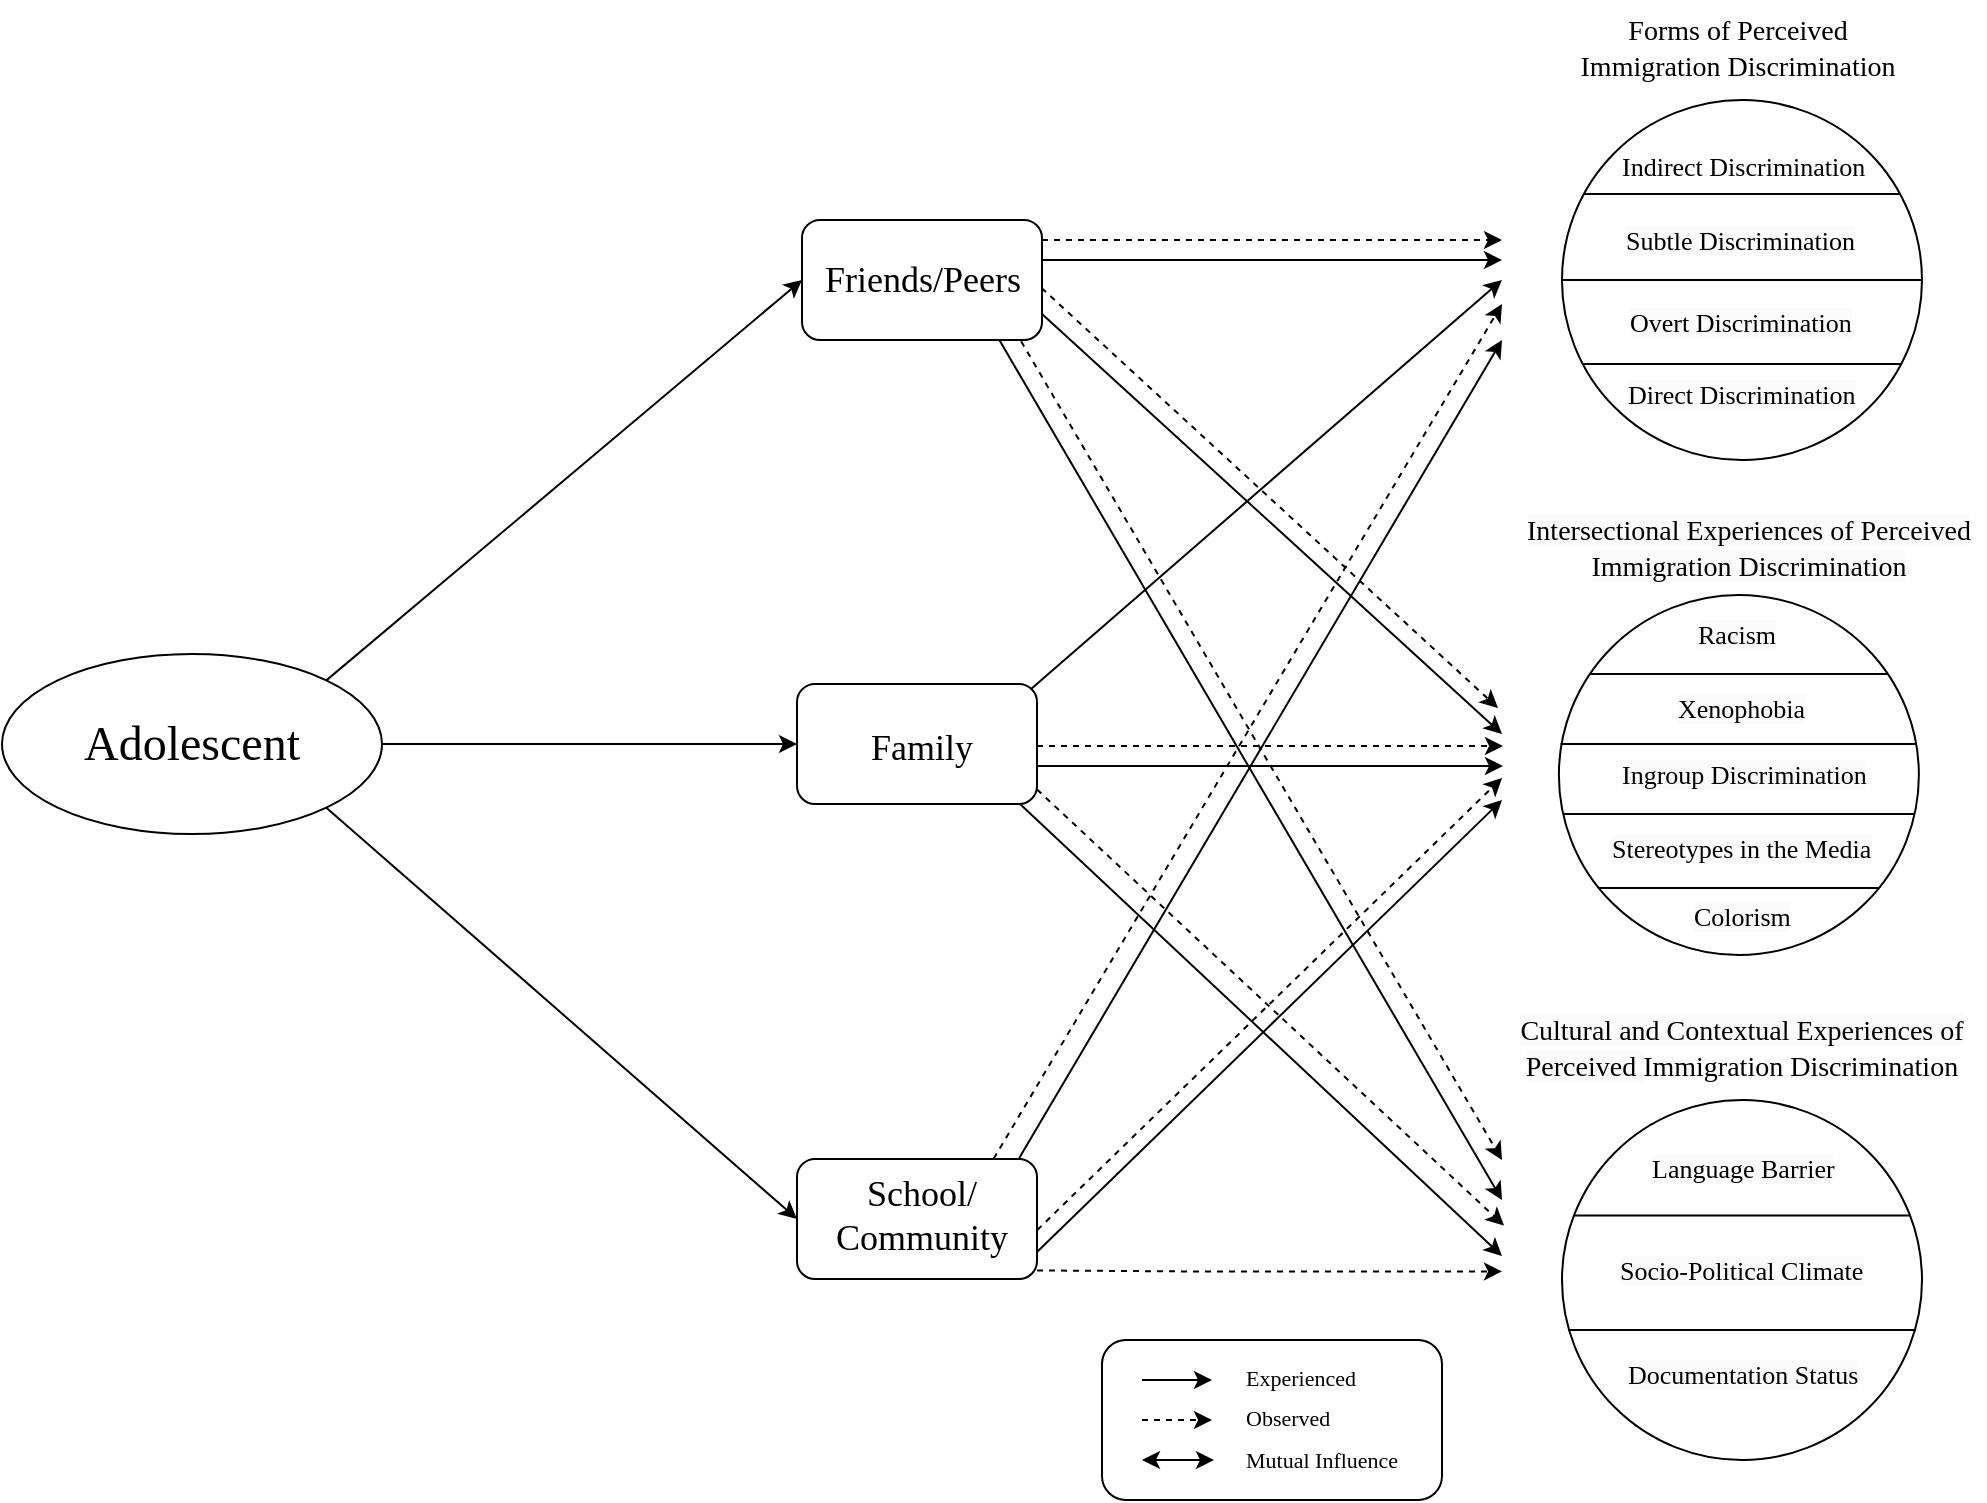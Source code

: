 <mxfile version="24.4.6" type="github">
  <diagram id="C5RBs43oDa-KdzZeNtuy" name="Page-1">
    <mxGraphModel dx="1141" dy="862" grid="1" gridSize="10" guides="1" tooltips="1" connect="1" arrows="1" fold="1" page="1" pageScale="1" pageWidth="1169" pageHeight="827" math="0" shadow="0">
      <root>
        <mxCell id="WIyWlLk6GJQsqaUBKTNV-0" />
        <mxCell id="WIyWlLk6GJQsqaUBKTNV-1" parent="WIyWlLk6GJQsqaUBKTNV-0" />
        <mxCell id="qvXcCcMOcqCHaQ6nhoTU-2" value="" style="ellipse;whiteSpace=wrap;html=1;aspect=fixed;rounded=1;" parent="WIyWlLk6GJQsqaUBKTNV-1" vertex="1">
          <mxGeometry x="859.99" y="80" width="180" height="180" as="geometry" />
        </mxCell>
        <mxCell id="qvXcCcMOcqCHaQ6nhoTU-3" value="" style="ellipse;whiteSpace=wrap;html=1;aspect=fixed;rounded=1;" parent="WIyWlLk6GJQsqaUBKTNV-1" vertex="1">
          <mxGeometry x="858.44" y="327.5" width="180" height="180" as="geometry" />
        </mxCell>
        <mxCell id="qvXcCcMOcqCHaQ6nhoTU-4" value="" style="ellipse;whiteSpace=wrap;html=1;aspect=fixed;rounded=1;" parent="WIyWlLk6GJQsqaUBKTNV-1" vertex="1">
          <mxGeometry x="860" y="580" width="180" height="180" as="geometry" />
        </mxCell>
        <mxCell id="qvXcCcMOcqCHaQ6nhoTU-8" value="" style="line;strokeWidth=1;rotatable=0;dashed=0;labelPosition=right;align=left;verticalAlign=middle;spacingTop=0;spacingLeft=6;points=[];portConstraint=eastwest;rounded=1;" parent="WIyWlLk6GJQsqaUBKTNV-1" vertex="1">
          <mxGeometry x="859.22" y="397" width="178" height="10" as="geometry" />
        </mxCell>
        <mxCell id="qvXcCcMOcqCHaQ6nhoTU-9" value="" style="line;strokeWidth=1;rotatable=0;dashed=0;labelPosition=right;align=left;verticalAlign=middle;spacingTop=0;spacingLeft=6;points=[];portConstraint=eastwest;rounded=1;" parent="WIyWlLk6GJQsqaUBKTNV-1" vertex="1">
          <mxGeometry x="860" y="165" width="180" height="10" as="geometry" />
        </mxCell>
        <mxCell id="qvXcCcMOcqCHaQ6nhoTU-10" value="" style="line;strokeWidth=1;rotatable=0;dashed=0;labelPosition=right;align=left;verticalAlign=middle;spacingTop=0;spacingLeft=6;points=[];portConstraint=eastwest;rounded=1;" parent="WIyWlLk6GJQsqaUBKTNV-1" vertex="1">
          <mxGeometry x="866.22" y="632.75" width="168" height="10" as="geometry" />
        </mxCell>
        <mxCell id="qvXcCcMOcqCHaQ6nhoTU-13" value="" style="line;strokeWidth=1;rotatable=0;dashed=0;labelPosition=right;align=left;verticalAlign=middle;spacingTop=0;spacingLeft=6;points=[];portConstraint=eastwest;rounded=1;" parent="WIyWlLk6GJQsqaUBKTNV-1" vertex="1">
          <mxGeometry x="871" y="122" width="158" height="10" as="geometry" />
        </mxCell>
        <mxCell id="qvXcCcMOcqCHaQ6nhoTU-14" value="" style="line;strokeWidth=1;rotatable=0;dashed=0;labelPosition=right;align=left;verticalAlign=middle;spacingTop=0;spacingLeft=6;points=[];portConstraint=eastwest;rounded=1;" parent="WIyWlLk6GJQsqaUBKTNV-1" vertex="1">
          <mxGeometry x="870" y="207" width="160" height="10" as="geometry" />
        </mxCell>
        <mxCell id="qvXcCcMOcqCHaQ6nhoTU-19" value="&lt;span style=&quot;caret-color: rgb(109, 31, 0); font-family: &amp;quot;Times New Roman&amp;quot;; text-align: center; white-space: nowrap;&quot;&gt;Indirect Discrimination&lt;/span&gt;" style="text;whiteSpace=wrap;html=1;fontSize=13;rounded=1;" parent="WIyWlLk6GJQsqaUBKTNV-1" vertex="1">
          <mxGeometry x="888.06" y="99" width="123.12" height="28.5" as="geometry" />
        </mxCell>
        <mxCell id="qvXcCcMOcqCHaQ6nhoTU-20" value="&lt;span style=&quot;caret-color: rgb(109, 31, 0); font-family: &amp;quot;Times New Roman&amp;quot;; font-style: normal; font-variant-caps: normal; font-weight: 400; letter-spacing: normal; text-align: center; text-indent: 0px; text-transform: none; white-space: nowrap; word-spacing: 0px; -webkit-text-stroke-width: 0px; background-color: rgb(251, 251, 251); text-decoration: none; float: none; display: inline !important; font-size: 13px;&quot;&gt;&lt;font style=&quot;font-size: 13px;&quot;&gt;Subtle Discrimination&lt;/font&gt;&lt;/span&gt;" style="text;whiteSpace=wrap;html=1;fontSize=13;rounded=1;" parent="WIyWlLk6GJQsqaUBKTNV-1" vertex="1">
          <mxGeometry x="889.78" y="136" width="121" height="29" as="geometry" />
        </mxCell>
        <mxCell id="qvXcCcMOcqCHaQ6nhoTU-21" value="&lt;span style=&quot;caret-color: rgb(109, 31, 0); font-family: &amp;quot;Times New Roman&amp;quot;; font-style: normal; font-variant-caps: normal; font-weight: 400; letter-spacing: normal; text-align: center; text-indent: 0px; text-transform: none; white-space: nowrap; word-spacing: 0px; -webkit-text-stroke-width: 0px; background-color: rgb(251, 251, 251); text-decoration: none; float: none; display: inline !important; font-size: 13px;&quot;&gt;&lt;font style=&quot;font-size: 13px;&quot;&gt;Overt Discrimination&lt;/font&gt;&lt;/span&gt;" style="text;whiteSpace=wrap;html=1;fontSize=13;rounded=1;" parent="WIyWlLk6GJQsqaUBKTNV-1" vertex="1">
          <mxGeometry x="892.34" y="177" width="114.56" height="29" as="geometry" />
        </mxCell>
        <mxCell id="qvXcCcMOcqCHaQ6nhoTU-22" value="&lt;span style=&quot;caret-color: rgb(109, 31, 0); font-family: &amp;quot;Times New Roman&amp;quot;; font-style: normal; font-variant-caps: normal; font-weight: 400; letter-spacing: normal; text-align: center; text-indent: 0px; text-transform: none; white-space: nowrap; word-spacing: 0px; -webkit-text-stroke-width: 0px; background-color: rgb(251, 251, 251); text-decoration: none; float: none; display: inline !important; font-size: 13px;&quot;&gt;&lt;font style=&quot;font-size: 13px;&quot;&gt;Direct Discrimination&lt;/font&gt;&lt;/span&gt;" style="text;whiteSpace=wrap;html=1;fontSize=13;rounded=1;" parent="WIyWlLk6GJQsqaUBKTNV-1" vertex="1">
          <mxGeometry x="891" y="213" width="118.99" height="29" as="geometry" />
        </mxCell>
        <mxCell id="qvXcCcMOcqCHaQ6nhoTU-24" value="&lt;div style=&quot;font-size: 14px;&quot;&gt;&lt;span style=&quot;caret-color: rgb(109, 31, 0); white-space: nowrap; font-size: 14px;&quot;&gt;&lt;font style=&quot;font-size: 14px;&quot; face=&quot;Times New Roman&quot;&gt;Forms of Perceived&lt;/font&gt;&lt;/span&gt;&lt;/div&gt;&lt;div style=&quot;font-size: 14px;&quot;&gt;&lt;span style=&quot;caret-color: rgb(109, 31, 0); white-space: nowrap; font-size: 14px;&quot;&gt;&lt;font style=&quot;font-size: 14px;&quot; face=&quot;iyG5pIa7jLHVhFcKRwUP&quot;&gt;Immigration Discrimination&lt;/font&gt;&lt;/span&gt;&lt;/div&gt;" style="text;whiteSpace=wrap;html=1;align=center;fontSize=14;rounded=1;" parent="WIyWlLk6GJQsqaUBKTNV-1" vertex="1">
          <mxGeometry x="873.46" y="30" width="150" height="40" as="geometry" />
        </mxCell>
        <mxCell id="qvXcCcMOcqCHaQ6nhoTU-25" value="&lt;span style=&quot;caret-color: rgb(109, 31, 0); font-style: normal; font-variant-caps: normal; font-weight: 400; letter-spacing: normal; text-indent: 0px; text-transform: none; white-space: nowrap; word-spacing: 0px; -webkit-text-stroke-width: 0px; background-color: rgb(251, 251, 251); text-decoration: none; float: none; font-size: 14px; display: inline !important;&quot;&gt;&lt;font face=&quot;Times New Roman&quot; style=&quot;font-size: 14px;&quot;&gt;Intersectional Experiences of Perceived&lt;/font&gt;&lt;/span&gt;&lt;div style=&quot;font-size: 14px;&quot;&gt;&lt;span style=&quot;caret-color: rgb(109, 31, 0); font-style: normal; font-variant-caps: normal; font-weight: 400; letter-spacing: normal; text-indent: 0px; text-transform: none; white-space: nowrap; word-spacing: 0px; -webkit-text-stroke-width: 0px; background-color: rgb(251, 251, 251); text-decoration: none; float: none; font-size: 14px; display: inline !important;&quot;&gt;&lt;font face=&quot;Times New Roman&quot; style=&quot;font-size: 14px;&quot;&gt;Immigration Discrimination&lt;/font&gt;&lt;/span&gt;&lt;/div&gt;" style="text;whiteSpace=wrap;html=1;align=center;fontSize=14;rounded=1;" parent="WIyWlLk6GJQsqaUBKTNV-1" vertex="1">
          <mxGeometry x="834.75" y="280" width="236.5" height="40" as="geometry" />
        </mxCell>
        <mxCell id="qvXcCcMOcqCHaQ6nhoTU-26" value="&lt;span style=&quot;caret-color: rgb(109, 31, 0); font-style: normal; font-variant-caps: normal; font-weight: 400; letter-spacing: normal; text-indent: 0px; text-transform: none; white-space: nowrap; word-spacing: 0px; -webkit-text-stroke-width: 0px; background-color: rgb(251, 251, 251); text-decoration: none; float: none; font-size: 14px; display: inline !important;&quot;&gt;&lt;font face=&quot;Times New Roman&quot; style=&quot;font-size: 14px;&quot;&gt;Cultural and Contextual Experiences of&lt;/font&gt;&lt;/span&gt;&lt;div style=&quot;font-size: 14px;&quot;&gt;&lt;span style=&quot;caret-color: rgb(109, 31, 0); font-style: normal; font-variant-caps: normal; font-weight: 400; letter-spacing: normal; text-indent: 0px; text-transform: none; white-space: nowrap; word-spacing: 0px; -webkit-text-stroke-width: 0px; background-color: rgb(251, 251, 251); text-decoration: none; float: none; font-size: 14px; display: inline !important;&quot;&gt;&lt;font face=&quot;Times New Roman&quot; style=&quot;font-size: 14px;&quot;&gt;Perceived&amp;nbsp;&lt;/font&gt;&lt;/span&gt;&lt;span style=&quot;font-family: mbPs-FsZ0iy-7raGBtxC; caret-color: rgb(109, 31, 0); white-space: nowrap; font-size: 14px;&quot;&gt;Immigration Discrimination&lt;/span&gt;&lt;/div&gt;" style="text;whiteSpace=wrap;html=1;align=center;fontSize=14;rounded=1;" parent="WIyWlLk6GJQsqaUBKTNV-1" vertex="1">
          <mxGeometry x="836.87" y="530" width="226.25" height="50" as="geometry" />
        </mxCell>
        <mxCell id="qvXcCcMOcqCHaQ6nhoTU-27" value="" style="line;strokeWidth=1;rotatable=0;dashed=0;labelPosition=right;align=left;verticalAlign=middle;spacingTop=0;spacingLeft=6;points=[];portConstraint=eastwest;rounded=1;" parent="WIyWlLk6GJQsqaUBKTNV-1" vertex="1">
          <mxGeometry x="863" y="690" width="174" height="10" as="geometry" />
        </mxCell>
        <mxCell id="qvXcCcMOcqCHaQ6nhoTU-28" value="&lt;span style=&quot;caret-color: rgb(109, 31, 0); font-family: &amp;quot;Times New Roman&amp;quot;; font-style: normal; font-variant-caps: normal; font-weight: 400; letter-spacing: normal; text-align: center; text-indent: 0px; text-transform: none; white-space: nowrap; word-spacing: 0px; -webkit-text-stroke-width: 0px; background-color: rgb(251, 251, 251); text-decoration: none; float: none; display: inline !important; font-size: 13px;&quot;&gt;&lt;font style=&quot;font-size: 13px;&quot;&gt;Documentation Status&lt;/font&gt;&lt;/span&gt;" style="text;whiteSpace=wrap;html=1;fontSize=13;rounded=1;" parent="WIyWlLk6GJQsqaUBKTNV-1" vertex="1">
          <mxGeometry x="891" y="703" width="122.75" height="29" as="geometry" />
        </mxCell>
        <mxCell id="qvXcCcMOcqCHaQ6nhoTU-29" value="&lt;span style=&quot;caret-color: rgb(109, 31, 0); font-family: &amp;quot;Times New Roman&amp;quot;; font-style: normal; font-variant-caps: normal; font-weight: 400; letter-spacing: normal; text-align: center; text-indent: 0px; text-transform: none; white-space: nowrap; word-spacing: 0px; -webkit-text-stroke-width: 0px; background-color: rgb(251, 251, 251); text-decoration: none; float: none; display: inline !important; font-size: 13px;&quot;&gt;&lt;font style=&quot;font-size: 13px;&quot;&gt;Socio-Political Climate&lt;/font&gt;&lt;/span&gt;" style="text;whiteSpace=wrap;html=1;fontSize=13;rounded=1;" parent="WIyWlLk6GJQsqaUBKTNV-1" vertex="1">
          <mxGeometry x="886.87" y="651" width="129" height="29" as="geometry" />
        </mxCell>
        <mxCell id="qvXcCcMOcqCHaQ6nhoTU-30" value="&lt;span style=&quot;caret-color: rgb(109, 31, 0); font-family: &amp;quot;Times New Roman&amp;quot;; font-style: normal; font-variant-caps: normal; font-weight: 400; letter-spacing: normal; text-align: center; text-indent: 0px; text-transform: none; white-space: nowrap; word-spacing: 0px; -webkit-text-stroke-width: 0px; background-color: rgb(251, 251, 251); text-decoration: none; float: none; display: inline !important; font-size: 13px;&quot;&gt;&lt;font style=&quot;font-size: 13px;&quot;&gt;Language Barrier&lt;/font&gt;&lt;/span&gt;" style="text;whiteSpace=wrap;html=1;fontSize=13;rounded=1;" parent="WIyWlLk6GJQsqaUBKTNV-1" vertex="1">
          <mxGeometry x="903" y="600" width="100" height="29" as="geometry" />
        </mxCell>
        <mxCell id="qvXcCcMOcqCHaQ6nhoTU-31" value="" style="line;strokeWidth=1;rotatable=0;dashed=0;labelPosition=right;align=left;verticalAlign=middle;spacingTop=0;spacingLeft=6;points=[];portConstraint=eastwest;rounded=1;" parent="WIyWlLk6GJQsqaUBKTNV-1" vertex="1">
          <mxGeometry x="873.87" y="362" width="149" height="10" as="geometry" />
        </mxCell>
        <mxCell id="qvXcCcMOcqCHaQ6nhoTU-32" value="" style="line;strokeWidth=1;rotatable=0;dashed=0;labelPosition=right;align=left;verticalAlign=middle;spacingTop=0;spacingLeft=6;points=[];portConstraint=eastwest;rounded=1;" parent="WIyWlLk6GJQsqaUBKTNV-1" vertex="1">
          <mxGeometry x="860.44" y="432" width="176" height="10" as="geometry" />
        </mxCell>
        <mxCell id="qvXcCcMOcqCHaQ6nhoTU-33" value="" style="line;strokeWidth=1;rotatable=0;dashed=0;labelPosition=right;align=left;verticalAlign=middle;spacingTop=0;spacingLeft=6;points=[];portConstraint=eastwest;rounded=1;" parent="WIyWlLk6GJQsqaUBKTNV-1" vertex="1">
          <mxGeometry x="878.46" y="469" width="140" height="10" as="geometry" />
        </mxCell>
        <mxCell id="qvXcCcMOcqCHaQ6nhoTU-34" value="&lt;span style=&quot;caret-color: rgb(109, 31, 0); font-family: &amp;quot;Times New Roman&amp;quot;; font-style: normal; font-variant-caps: normal; font-weight: 400; letter-spacing: normal; text-align: center; text-indent: 0px; text-transform: none; white-space: nowrap; word-spacing: 0px; -webkit-text-stroke-width: 0px; background-color: rgb(251, 251, 251); text-decoration: none; float: none; display: inline !important; font-size: 13px;&quot;&gt;&lt;font style=&quot;font-size: 13px;&quot;&gt;Racism&lt;/font&gt;&lt;/span&gt;" style="text;whiteSpace=wrap;html=1;fontSize=13;rounded=1;" parent="WIyWlLk6GJQsqaUBKTNV-1" vertex="1">
          <mxGeometry x="925.89" y="333" width="44.11" height="29" as="geometry" />
        </mxCell>
        <mxCell id="qvXcCcMOcqCHaQ6nhoTU-35" value="&lt;span style=&quot;caret-color: rgb(109, 31, 0); font-family: &amp;quot;Times New Roman&amp;quot;; font-style: normal; font-variant-caps: normal; font-weight: 400; letter-spacing: normal; text-align: center; text-indent: 0px; text-transform: none; white-space: nowrap; word-spacing: 0px; -webkit-text-stroke-width: 0px; background-color: rgb(251, 251, 251); text-decoration: none; float: none; display: inline !important; font-size: 13px;&quot;&gt;&lt;font style=&quot;font-size: 13px;&quot;&gt;Colorism&lt;/font&gt;&lt;/span&gt;" style="text;whiteSpace=wrap;html=1;fontSize=13;rounded=1;" parent="WIyWlLk6GJQsqaUBKTNV-1" vertex="1">
          <mxGeometry x="924" y="474" width="51.25" height="29" as="geometry" />
        </mxCell>
        <mxCell id="qvXcCcMOcqCHaQ6nhoTU-36" value="&lt;span style=&quot;caret-color: rgb(109, 31, 0); font-family: &amp;quot;Times New Roman&amp;quot;; font-style: normal; font-variant-caps: normal; font-weight: 400; letter-spacing: normal; text-align: center; text-indent: 0px; text-transform: none; white-space: nowrap; word-spacing: 0px; -webkit-text-stroke-width: 0px; background-color: rgb(251, 251, 251); text-decoration: none; float: none; display: inline !important; font-size: 13px;&quot;&gt;&lt;font style=&quot;font-size: 13px;&quot;&gt;Xenophobia&lt;/font&gt;&lt;/span&gt;" style="text;whiteSpace=wrap;html=1;fontSize=13;rounded=1;" parent="WIyWlLk6GJQsqaUBKTNV-1" vertex="1">
          <mxGeometry x="915.88" y="370" width="64.12" height="29" as="geometry" />
        </mxCell>
        <mxCell id="qvXcCcMOcqCHaQ6nhoTU-37" value="&lt;span style=&quot;caret-color: rgb(109, 31, 0); font-family: &amp;quot;Times New Roman&amp;quot;; font-style: normal; font-variant-caps: normal; font-weight: 400; letter-spacing: normal; text-align: center; text-indent: 0px; text-transform: none; white-space: nowrap; word-spacing: 0px; -webkit-text-stroke-width: 0px; background-color: rgb(251, 251, 251); text-decoration: none; float: none; display: inline !important; font-size: 13px;&quot;&gt;&lt;font style=&quot;font-size: 13px;&quot;&gt;Ingroup Discrimination&lt;/font&gt;&lt;/span&gt;" style="text;whiteSpace=wrap;html=1;fontSize=13;rounded=1;" parent="WIyWlLk6GJQsqaUBKTNV-1" vertex="1">
          <mxGeometry x="888" y="403" width="123.12" height="29" as="geometry" />
        </mxCell>
        <mxCell id="qvXcCcMOcqCHaQ6nhoTU-38" value="&lt;span style=&quot;caret-color: rgb(109, 31, 0); font-family: &amp;quot;Times New Roman&amp;quot;; font-style: normal; font-variant-caps: normal; font-weight: 400; letter-spacing: normal; text-align: center; text-indent: 0px; text-transform: none; white-space: nowrap; word-spacing: 0px; -webkit-text-stroke-width: 0px; background-color: rgb(251, 251, 251); text-decoration: none; float: none; display: inline !important; font-size: 13px;&quot;&gt;&lt;font style=&quot;font-size: 13px;&quot;&gt;Stereotypes in the Media&lt;/font&gt;&lt;/span&gt;" style="text;whiteSpace=wrap;html=1;fontSize=13;rounded=1;" parent="WIyWlLk6GJQsqaUBKTNV-1" vertex="1">
          <mxGeometry x="883" y="440" width="134.56" height="29" as="geometry" />
        </mxCell>
        <mxCell id="qvXcCcMOcqCHaQ6nhoTU-40" value="" style="rounded=1;whiteSpace=wrap;html=1;" parent="WIyWlLk6GJQsqaUBKTNV-1" vertex="1">
          <mxGeometry x="480" y="140" width="120" height="60" as="geometry" />
        </mxCell>
        <mxCell id="qvXcCcMOcqCHaQ6nhoTU-41" value="" style="rounded=1;whiteSpace=wrap;html=1;" parent="WIyWlLk6GJQsqaUBKTNV-1" vertex="1">
          <mxGeometry x="477.5" y="372" width="120" height="60" as="geometry" />
        </mxCell>
        <mxCell id="qvXcCcMOcqCHaQ6nhoTU-42" value="" style="rounded=1;whiteSpace=wrap;html=1;" parent="WIyWlLk6GJQsqaUBKTNV-1" vertex="1">
          <mxGeometry x="477.5" y="609.5" width="120" height="60" as="geometry" />
        </mxCell>
        <mxCell id="qvXcCcMOcqCHaQ6nhoTU-46" value="&lt;font style=&quot;font-size: 18px;&quot; face=&quot;Times New Roman&quot;&gt;&lt;span style=&quot;caret-color: rgb(109, 31, 0); text-wrap-mode: nowrap;&quot;&gt;Family&lt;/span&gt;&lt;/font&gt;" style="text;whiteSpace=wrap;html=1;align=center;rotation=0;rounded=1;" parent="WIyWlLk6GJQsqaUBKTNV-1" vertex="1">
          <mxGeometry x="495" y="387.25" width="90" height="29.5" as="geometry" />
        </mxCell>
        <mxCell id="qvXcCcMOcqCHaQ6nhoTU-47" value="&lt;font style=&quot;font-size: 18px;&quot; face=&quot;Times New Roman&quot;&gt;&lt;span style=&quot;caret-color: rgb(109, 31, 0); text-wrap-mode: nowrap;&quot;&gt;Friends/Peers&lt;/span&gt;&lt;/font&gt;" style="text;whiteSpace=wrap;html=1;align=center;rounded=1;" parent="WIyWlLk6GJQsqaUBKTNV-1" vertex="1">
          <mxGeometry x="482.5" y="153" width="115" height="29.5" as="geometry" />
        </mxCell>
        <mxCell id="qvXcCcMOcqCHaQ6nhoTU-48" value="&lt;font style=&quot;font-size: 18px;&quot; face=&quot;Times New Roman&quot;&gt;&lt;span style=&quot;caret-color: rgb(109, 31, 0); text-wrap-mode: nowrap;&quot;&gt;School/&lt;/span&gt;&lt;/font&gt;&lt;div&gt;&lt;font style=&quot;font-size: 18px;&quot; face=&quot;Times New Roman&quot;&gt;&lt;span style=&quot;caret-color: rgb(109, 31, 0); text-wrap-mode: nowrap;&quot;&gt;Community&lt;/span&gt;&lt;/font&gt;&lt;/div&gt;" style="text;whiteSpace=wrap;html=1;align=center;rounded=1;" parent="WIyWlLk6GJQsqaUBKTNV-1" vertex="1">
          <mxGeometry x="495" y="609.5" width="90" height="63.5" as="geometry" />
        </mxCell>
        <mxCell id="qvXcCcMOcqCHaQ6nhoTU-86" value="&lt;font style=&quot;font-size: 24px;&quot; face=&quot;Times New Roman&quot;&gt;Adolescent&lt;/font&gt;" style="ellipse;whiteSpace=wrap;html=1;align=center;newEdgeStyle={&quot;edgeStyle&quot;:&quot;entityRelationEdgeStyle&quot;,&quot;startArrow&quot;:&quot;none&quot;,&quot;endArrow&quot;:&quot;none&quot;,&quot;segment&quot;:10,&quot;curved&quot;:1,&quot;sourcePerimeterSpacing&quot;:0,&quot;targetPerimeterSpacing&quot;:0};treeFolding=1;treeMoving=1;rounded=1;" parent="WIyWlLk6GJQsqaUBKTNV-1" vertex="1">
          <mxGeometry x="80" y="357" width="190" height="90" as="geometry" />
        </mxCell>
        <mxCell id="qvXcCcMOcqCHaQ6nhoTU-97" value="" style="endArrow=classic;html=1;rounded=1;exitX=1;exitY=0;exitDx=0;exitDy=0;entryX=0;entryY=0.5;entryDx=0;entryDy=0;" parent="WIyWlLk6GJQsqaUBKTNV-1" source="qvXcCcMOcqCHaQ6nhoTU-86" target="qvXcCcMOcqCHaQ6nhoTU-40" edge="1">
          <mxGeometry width="50" height="50" relative="1" as="geometry">
            <mxPoint x="660" y="510" as="sourcePoint" />
            <mxPoint x="710" y="460" as="targetPoint" />
          </mxGeometry>
        </mxCell>
        <mxCell id="qvXcCcMOcqCHaQ6nhoTU-98" value="" style="endArrow=classic;html=1;rounded=1;exitX=1;exitY=0.5;exitDx=0;exitDy=0;entryX=0;entryY=0.5;entryDx=0;entryDy=0;" parent="WIyWlLk6GJQsqaUBKTNV-1" source="qvXcCcMOcqCHaQ6nhoTU-86" target="qvXcCcMOcqCHaQ6nhoTU-41" edge="1">
          <mxGeometry width="50" height="50" relative="1" as="geometry">
            <mxPoint x="660" y="510" as="sourcePoint" />
            <mxPoint x="710" y="460" as="targetPoint" />
          </mxGeometry>
        </mxCell>
        <mxCell id="qvXcCcMOcqCHaQ6nhoTU-99" value="" style="endArrow=classic;html=1;rounded=1;exitX=1;exitY=1;exitDx=0;exitDy=0;entryX=0;entryY=0.5;entryDx=0;entryDy=0;" parent="WIyWlLk6GJQsqaUBKTNV-1" source="qvXcCcMOcqCHaQ6nhoTU-86" target="qvXcCcMOcqCHaQ6nhoTU-42" edge="1">
          <mxGeometry width="50" height="50" relative="1" as="geometry">
            <mxPoint x="470" y="500" as="sourcePoint" />
            <mxPoint x="520" y="450" as="targetPoint" />
          </mxGeometry>
        </mxCell>
        <mxCell id="qvXcCcMOcqCHaQ6nhoTU-129" value="" style="html=1;whiteSpace=wrap;container=1;recursiveResize=0;collapsible=0;rounded=1;glass=0;" parent="WIyWlLk6GJQsqaUBKTNV-1" vertex="1">
          <mxGeometry x="630" y="700" width="170" height="80" as="geometry" />
        </mxCell>
        <mxCell id="qvXcCcMOcqCHaQ6nhoTU-133" value="" style="endArrow=classic;html=1;rounded=1;dashed=1;" parent="qvXcCcMOcqCHaQ6nhoTU-129" edge="1">
          <mxGeometry width="50" height="50" relative="1" as="geometry">
            <mxPoint x="20" y="40" as="sourcePoint" />
            <mxPoint x="55" y="40" as="targetPoint" />
          </mxGeometry>
        </mxCell>
        <mxCell id="qvXcCcMOcqCHaQ6nhoTU-132" value="" style="endArrow=classic;html=1;rounded=1;" parent="qvXcCcMOcqCHaQ6nhoTU-129" edge="1">
          <mxGeometry width="50" height="50" relative="1" as="geometry">
            <mxPoint x="20" y="20" as="sourcePoint" />
            <mxPoint x="55" y="20" as="targetPoint" />
          </mxGeometry>
        </mxCell>
        <mxCell id="qvXcCcMOcqCHaQ6nhoTU-135" value="&lt;span style=&quot;caret-color: rgb(0, 0, 0); color: rgb(0, 0, 0); font-family: &amp;quot;Times New Roman&amp;quot;; font-size: 11px; font-style: normal; font-variant-caps: normal; font-weight: 400; letter-spacing: normal; orphans: auto; text-align: center; text-indent: 0px; text-transform: none; white-space: nowrap; widows: auto; word-spacing: 0px; -webkit-text-stroke-width: 0px; background-color: rgb(255, 255, 255); text-decoration: none; display: inline !important; float: none;&quot;&gt;Experienced&lt;/span&gt;" style="text;whiteSpace=wrap;html=1;rounded=1;" parent="qvXcCcMOcqCHaQ6nhoTU-129" vertex="1">
          <mxGeometry x="70" y="5" width="60" height="30" as="geometry" />
        </mxCell>
        <mxCell id="qvXcCcMOcqCHaQ6nhoTU-134" value="&lt;span style=&quot;caret-color: rgb(0, 0, 0); color: rgb(0, 0, 0); font-family: &amp;quot;Times New Roman&amp;quot;; font-size: 11px; font-style: normal; font-variant-caps: normal; font-weight: 400; letter-spacing: normal; orphans: auto; text-align: center; text-indent: 0px; text-transform: none; white-space: nowrap; widows: auto; word-spacing: 0px; -webkit-text-stroke-width: 0px; background-color: rgb(255, 255, 255); text-decoration: none; display: inline !important; float: none;&quot;&gt;Observed&lt;/span&gt;" style="text;whiteSpace=wrap;html=1;rounded=1;" parent="qvXcCcMOcqCHaQ6nhoTU-129" vertex="1">
          <mxGeometry x="70" y="25" width="50" height="30" as="geometry" />
        </mxCell>
        <mxCell id="yzcmaBUy7i3z2tSRk5cI-6" value="" style="endArrow=classic;startArrow=classic;html=1;rounded=1;" edge="1" parent="qvXcCcMOcqCHaQ6nhoTU-129">
          <mxGeometry width="50" height="50" relative="1" as="geometry">
            <mxPoint x="20" y="60" as="sourcePoint" />
            <mxPoint x="56" y="60" as="targetPoint" />
          </mxGeometry>
        </mxCell>
        <mxCell id="yzcmaBUy7i3z2tSRk5cI-7" value="&lt;span style=&quot;caret-color: rgb(0, 0, 0); color: rgb(0, 0, 0); font-family: &amp;quot;Times New Roman&amp;quot;; font-size: 11px; font-style: normal; font-variant-caps: normal; font-weight: 400; letter-spacing: normal; orphans: auto; text-align: center; text-indent: 0px; text-transform: none; white-space: nowrap; widows: auto; word-spacing: 0px; -webkit-text-stroke-width: 0px; background-color: rgb(255, 255, 255); text-decoration: none; display: inline !important; float: none;&quot;&gt;Mutual Influence&lt;/span&gt;" style="text;whiteSpace=wrap;html=1;rounded=1;" vertex="1" parent="qvXcCcMOcqCHaQ6nhoTU-129">
          <mxGeometry x="70" y="46" width="80" height="30" as="geometry" />
        </mxCell>
        <mxCell id="qvXcCcMOcqCHaQ6nhoTU-136" value="" style="endArrow=classic;html=1;rounded=1;dashed=1;" parent="WIyWlLk6GJQsqaUBKTNV-1" edge="1">
          <mxGeometry width="50" height="50" relative="1" as="geometry">
            <mxPoint x="597.5" y="403" as="sourcePoint" />
            <mxPoint x="830.5" y="403" as="targetPoint" />
            <Array as="points" />
          </mxGeometry>
        </mxCell>
        <mxCell id="qvXcCcMOcqCHaQ6nhoTU-137" value="" style="endArrow=classic;html=1;rounded=1;exitX=0.975;exitY=0.95;exitDx=0;exitDy=0;exitPerimeter=0;dashed=1;" parent="WIyWlLk6GJQsqaUBKTNV-1" edge="1">
          <mxGeometry width="50" height="50" relative="1" as="geometry">
            <mxPoint x="597.5" y="424.75" as="sourcePoint" />
            <mxPoint x="831" y="642.75" as="targetPoint" />
          </mxGeometry>
        </mxCell>
        <mxCell id="qvXcCcMOcqCHaQ6nhoTU-139" value="" style="endArrow=classic;html=1;rounded=1;" parent="WIyWlLk6GJQsqaUBKTNV-1" edge="1">
          <mxGeometry width="50" height="50" relative="1" as="geometry">
            <mxPoint x="600" y="160" as="sourcePoint" />
            <mxPoint x="830" y="160" as="targetPoint" />
          </mxGeometry>
        </mxCell>
        <mxCell id="qvXcCcMOcqCHaQ6nhoTU-140" value="" style="endArrow=classic;html=1;rounded=1;exitX=0.998;exitY=0.566;exitDx=0;exitDy=0;dashed=1;exitPerimeter=0;" parent="WIyWlLk6GJQsqaUBKTNV-1" source="qvXcCcMOcqCHaQ6nhoTU-40" edge="1">
          <mxGeometry width="50" height="50" relative="1" as="geometry">
            <mxPoint x="602" y="176" as="sourcePoint" />
            <mxPoint x="828" y="384" as="targetPoint" />
          </mxGeometry>
        </mxCell>
        <mxCell id="qvXcCcMOcqCHaQ6nhoTU-141" value="" style="endArrow=classic;html=1;rounded=1;exitX=1;exitY=0.75;exitDx=0;exitDy=0;dashed=1;" parent="WIyWlLk6GJQsqaUBKTNV-1" edge="1">
          <mxGeometry width="50" height="50" relative="1" as="geometry">
            <mxPoint x="597.5" y="665.21" as="sourcePoint" />
            <mxPoint x="830" y="665.71" as="targetPoint" />
            <Array as="points">
              <mxPoint x="670" y="665.71" />
            </Array>
          </mxGeometry>
        </mxCell>
        <mxCell id="qvXcCcMOcqCHaQ6nhoTU-142" value="" style="endArrow=classic;html=1;rounded=1;exitX=1.001;exitY=0.592;exitDx=0;exitDy=0;dashed=1;exitPerimeter=0;" parent="WIyWlLk6GJQsqaUBKTNV-1" source="qvXcCcMOcqCHaQ6nhoTU-42" edge="1">
          <mxGeometry width="50" height="50" relative="1" as="geometry">
            <mxPoint x="670" y="530" as="sourcePoint" />
            <mxPoint x="830" y="419" as="targetPoint" />
          </mxGeometry>
        </mxCell>
        <mxCell id="qvXcCcMOcqCHaQ6nhoTU-143" value="" style="endArrow=classic;html=1;rounded=1;exitX=0.898;exitY=-0.002;exitDx=0;exitDy=0;dashed=1;exitPerimeter=0;" parent="WIyWlLk6GJQsqaUBKTNV-1" source="qvXcCcMOcqCHaQ6nhoTU-48" edge="1">
          <mxGeometry width="50" height="50" relative="1" as="geometry">
            <mxPoint x="610" y="645" as="sourcePoint" />
            <mxPoint x="830" y="182" as="targetPoint" />
          </mxGeometry>
        </mxCell>
        <mxCell id="qvXcCcMOcqCHaQ6nhoTU-144" value="" style="endArrow=classic;html=1;rounded=1;exitX=0.913;exitY=1.011;exitDx=0;exitDy=0;dashed=1;exitPerimeter=0;" parent="WIyWlLk6GJQsqaUBKTNV-1" source="qvXcCcMOcqCHaQ6nhoTU-40" edge="1">
          <mxGeometry width="50" height="50" relative="1" as="geometry">
            <mxPoint x="620" y="655" as="sourcePoint" />
            <mxPoint x="830" y="610" as="targetPoint" />
            <Array as="points" />
          </mxGeometry>
        </mxCell>
        <mxCell id="yzcmaBUy7i3z2tSRk5cI-17" value="" style="endArrow=classic;html=1;rounded=1;dashed=1;" edge="1" parent="WIyWlLk6GJQsqaUBKTNV-1">
          <mxGeometry width="50" height="50" relative="1" as="geometry">
            <mxPoint x="600" y="150" as="sourcePoint" />
            <mxPoint x="830" y="150" as="targetPoint" />
          </mxGeometry>
        </mxCell>
        <mxCell id="yzcmaBUy7i3z2tSRk5cI-18" value="" style="endArrow=classic;html=1;rounded=1;exitX=0.926;exitY=-0.008;exitDx=0;exitDy=0;exitPerimeter=0;" edge="1" parent="WIyWlLk6GJQsqaUBKTNV-1" source="qvXcCcMOcqCHaQ6nhoTU-42">
          <mxGeometry width="50" height="50" relative="1" as="geometry">
            <mxPoint x="600" y="630" as="sourcePoint" />
            <mxPoint x="830" y="200" as="targetPoint" />
          </mxGeometry>
        </mxCell>
        <mxCell id="yzcmaBUy7i3z2tSRk5cI-19" value="" style="endArrow=classic;html=1;rounded=1;exitX=1;exitY=0.5;exitDx=0;exitDy=0;" edge="1" parent="WIyWlLk6GJQsqaUBKTNV-1">
          <mxGeometry width="50" height="50" relative="1" as="geometry">
            <mxPoint x="600" y="187" as="sourcePoint" />
            <mxPoint x="830" y="397" as="targetPoint" />
          </mxGeometry>
        </mxCell>
        <mxCell id="yzcmaBUy7i3z2tSRk5cI-20" value="" style="endArrow=classic;html=1;rounded=1;exitX=1.001;exitY=0.592;exitDx=0;exitDy=0;exitPerimeter=0;" edge="1" parent="WIyWlLk6GJQsqaUBKTNV-1">
          <mxGeometry width="50" height="50" relative="1" as="geometry">
            <mxPoint x="597.5" y="656" as="sourcePoint" />
            <mxPoint x="830" y="430" as="targetPoint" />
          </mxGeometry>
        </mxCell>
        <mxCell id="yzcmaBUy7i3z2tSRk5cI-21" value="" style="endArrow=classic;html=1;rounded=1;" edge="1" parent="WIyWlLk6GJQsqaUBKTNV-1">
          <mxGeometry width="50" height="50" relative="1" as="geometry">
            <mxPoint x="597.5" y="413" as="sourcePoint" />
            <mxPoint x="830.5" y="413" as="targetPoint" />
            <Array as="points" />
          </mxGeometry>
        </mxCell>
        <mxCell id="yzcmaBUy7i3z2tSRk5cI-22" value="" style="endArrow=classic;html=1;rounded=1;exitX=0.975;exitY=0.95;exitDx=0;exitDy=0;exitPerimeter=0;" edge="1" parent="WIyWlLk6GJQsqaUBKTNV-1">
          <mxGeometry width="50" height="50" relative="1" as="geometry">
            <mxPoint x="589" y="432" as="sourcePoint" />
            <mxPoint x="830" y="658" as="targetPoint" />
          </mxGeometry>
        </mxCell>
        <mxCell id="yzcmaBUy7i3z2tSRk5cI-23" value="" style="endArrow=classic;html=1;rounded=1;exitX=0.823;exitY=1.003;exitDx=0;exitDy=0;exitPerimeter=0;" edge="1" parent="WIyWlLk6GJQsqaUBKTNV-1" source="qvXcCcMOcqCHaQ6nhoTU-40">
          <mxGeometry width="50" height="50" relative="1" as="geometry">
            <mxPoint x="570" y="200" as="sourcePoint" />
            <mxPoint x="830" y="630" as="targetPoint" />
          </mxGeometry>
        </mxCell>
        <mxCell id="yzcmaBUy7i3z2tSRk5cI-27" value="" style="endArrow=classic;html=1;rounded=1;exitX=0.974;exitY=0.043;exitDx=0;exitDy=0;exitPerimeter=0;" edge="1" parent="WIyWlLk6GJQsqaUBKTNV-1" source="qvXcCcMOcqCHaQ6nhoTU-41">
          <mxGeometry width="50" height="50" relative="1" as="geometry">
            <mxPoint x="720" y="250" as="sourcePoint" />
            <mxPoint x="830" y="170" as="targetPoint" />
          </mxGeometry>
        </mxCell>
      </root>
    </mxGraphModel>
  </diagram>
</mxfile>
